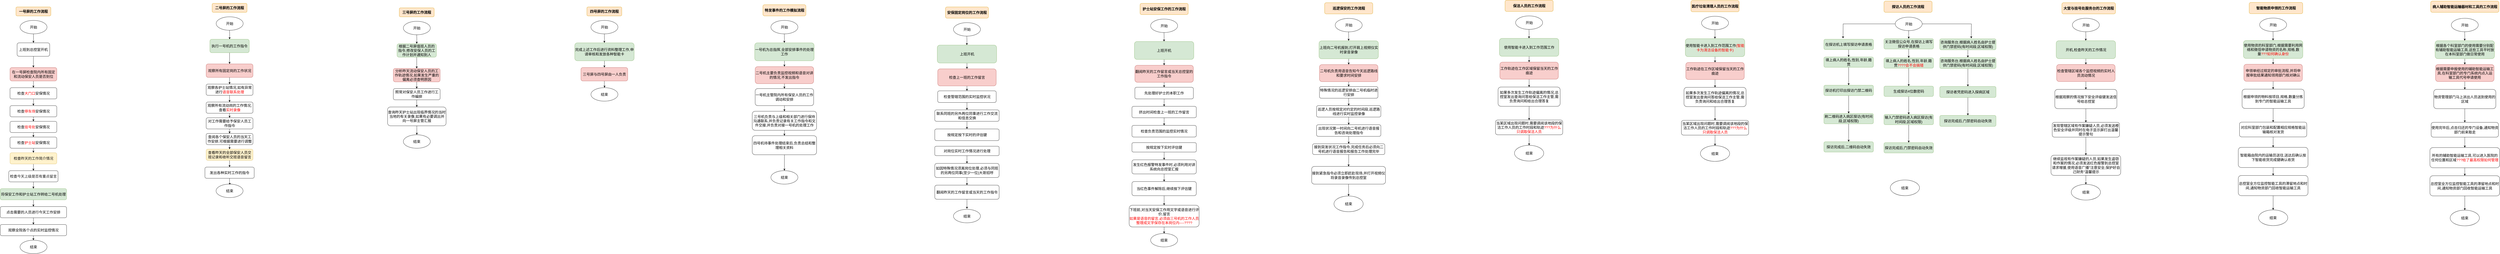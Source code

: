 <mxfile version="11.1.4" type="github"><diagram id="vZl9vQHpEJkYKKSb0tDV" name="Page-1"><mxGraphModel dx="1422" dy="834" grid="1" gridSize="10" guides="1" tooltips="1" connect="1" arrows="1" fold="1" page="1" pageScale="1" pageWidth="827" pageHeight="1169" math="0" shadow="0"><root><mxCell id="0"/><mxCell id="1" parent="0"/><mxCell id="N7003MhWT4NDzciaWvfc-2" value="一号屏的工作流程" style="rounded=1;whiteSpace=wrap;html=1;fontSize=16;fillColor=#ffe6cc;strokeColor=#d79b00;fontStyle=1" vertex="1" parent="1"><mxGeometry x="278" y="60" width="155" height="40" as="geometry"/></mxCell><mxCell id="N7003MhWT4NDzciaWvfc-7" value="" style="edgeStyle=orthogonalEdgeStyle;rounded=0;orthogonalLoop=1;jettySize=auto;html=1;fontSize=16;" edge="1" parent="1"><mxGeometry relative="1" as="geometry"><mxPoint x="355.5" y="180" as="sourcePoint"/><mxPoint x="355.5" y="220" as="targetPoint"/></mxGeometry></mxCell><mxCell id="N7003MhWT4NDzciaWvfc-12" value="" style="edgeStyle=orthogonalEdgeStyle;rounded=0;orthogonalLoop=1;jettySize=auto;html=1;fontSize=16;" edge="1" parent="1" source="N7003MhWT4NDzciaWvfc-10" target="N7003MhWT4NDzciaWvfc-11"><mxGeometry relative="1" as="geometry"/></mxCell><mxCell id="N7003MhWT4NDzciaWvfc-10" value="上班到总控室开机" style="rounded=1;whiteSpace=wrap;html=1;shadow=0;fontSize=16;" vertex="1" parent="1"><mxGeometry x="283" y="220" width="145" height="60" as="geometry"/></mxCell><mxCell id="N7003MhWT4NDzciaWvfc-15" value="" style="edgeStyle=orthogonalEdgeStyle;rounded=0;orthogonalLoop=1;jettySize=auto;html=1;fontSize=16;" edge="1" parent="1" source="N7003MhWT4NDzciaWvfc-11" target="N7003MhWT4NDzciaWvfc-14"><mxGeometry relative="1" as="geometry"/></mxCell><mxCell id="N7003MhWT4NDzciaWvfc-11" value="在一号屏检查院内所有固定和流动保安人员是否到位" style="rounded=1;whiteSpace=wrap;html=1;shadow=0;fontSize=16;fillColor=#f8cecc;strokeColor=#b85450;" vertex="1" parent="1"><mxGeometry x="251.5" y="330" width="208" height="60" as="geometry"/></mxCell><mxCell id="N7003MhWT4NDzciaWvfc-17" value="" style="edgeStyle=orthogonalEdgeStyle;rounded=0;orthogonalLoop=1;jettySize=auto;html=1;fontSize=16;" edge="1" parent="1" source="N7003MhWT4NDzciaWvfc-14" target="N7003MhWT4NDzciaWvfc-16"><mxGeometry relative="1" as="geometry"/></mxCell><mxCell id="N7003MhWT4NDzciaWvfc-14" value="检查&lt;font color=&quot;#ff0000&quot;&gt;大门口&lt;/font&gt;安保情况" style="rounded=1;whiteSpace=wrap;html=1;shadow=0;fontSize=16;" vertex="1" parent="1"><mxGeometry x="251.5" y="420" width="208" height="50" as="geometry"/></mxCell><mxCell id="N7003MhWT4NDzciaWvfc-19" value="" style="edgeStyle=orthogonalEdgeStyle;rounded=0;orthogonalLoop=1;jettySize=auto;html=1;fontSize=16;" edge="1" parent="1" source="N7003MhWT4NDzciaWvfc-16" target="N7003MhWT4NDzciaWvfc-18"><mxGeometry relative="1" as="geometry"/></mxCell><mxCell id="N7003MhWT4NDzciaWvfc-16" value="检查&lt;font color=&quot;#ff0000&quot;&gt;停车场&lt;/font&gt;安保情况" style="rounded=1;whiteSpace=wrap;html=1;shadow=0;fontSize=16;" vertex="1" parent="1"><mxGeometry x="251.5" y="500" width="208" height="50" as="geometry"/></mxCell><mxCell id="N7003MhWT4NDzciaWvfc-21" value="" style="edgeStyle=orthogonalEdgeStyle;rounded=0;orthogonalLoop=1;jettySize=auto;html=1;fontSize=16;" edge="1" parent="1" source="N7003MhWT4NDzciaWvfc-18" target="N7003MhWT4NDzciaWvfc-20"><mxGeometry relative="1" as="geometry"/></mxCell><mxCell id="N7003MhWT4NDzciaWvfc-18" value="检查&lt;font color=&quot;#ff0000&quot;&gt;挂号处&lt;/font&gt;安保情况" style="rounded=1;whiteSpace=wrap;html=1;shadow=0;fontSize=16;" vertex="1" parent="1"><mxGeometry x="251.5" y="570" width="208" height="50" as="geometry"/></mxCell><mxCell id="N7003MhWT4NDzciaWvfc-23" value="" style="edgeStyle=orthogonalEdgeStyle;rounded=0;orthogonalLoop=1;jettySize=auto;html=1;fontSize=16;" edge="1" parent="1" source="N7003MhWT4NDzciaWvfc-20" target="N7003MhWT4NDzciaWvfc-22"><mxGeometry relative="1" as="geometry"/></mxCell><mxCell id="N7003MhWT4NDzciaWvfc-20" value="检查&lt;font color=&quot;#ff0000&quot;&gt;护士站&lt;/font&gt;安保情况" style="rounded=1;whiteSpace=wrap;html=1;shadow=0;fontSize=16;" vertex="1" parent="1"><mxGeometry x="251.5" y="640" width="208" height="50" as="geometry"/></mxCell><mxCell id="N7003MhWT4NDzciaWvfc-25" value="" style="edgeStyle=orthogonalEdgeStyle;rounded=0;orthogonalLoop=1;jettySize=auto;html=1;fontSize=16;" edge="1" parent="1" source="N7003MhWT4NDzciaWvfc-22" target="N7003MhWT4NDzciaWvfc-24"><mxGeometry relative="1" as="geometry"/></mxCell><mxCell id="N7003MhWT4NDzciaWvfc-22" value="检查&lt;font color=&quot;#1a1a1a&quot;&gt;昨天的工作简介情况&lt;/font&gt;" style="rounded=1;whiteSpace=wrap;html=1;shadow=0;fontSize=16;fillColor=#fff2cc;strokeColor=#d6b656;" vertex="1" parent="1"><mxGeometry x="251.5" y="710" width="208" height="50" as="geometry"/></mxCell><mxCell id="N7003MhWT4NDzciaWvfc-27" value="" style="edgeStyle=orthogonalEdgeStyle;rounded=0;orthogonalLoop=1;jettySize=auto;html=1;fontSize=16;" edge="1" parent="1" source="N7003MhWT4NDzciaWvfc-24" target="N7003MhWT4NDzciaWvfc-26"><mxGeometry relative="1" as="geometry"/></mxCell><mxCell id="N7003MhWT4NDzciaWvfc-24" value="检查&lt;font color=&quot;#1a1a1a&quot;&gt;今天上级是否有重点留言&lt;/font&gt;" style="rounded=1;whiteSpace=wrap;html=1;shadow=0;fontSize=16;" vertex="1" parent="1"><mxGeometry x="246" y="790" width="219" height="50" as="geometry"/></mxCell><mxCell id="N7003MhWT4NDzciaWvfc-29" value="" style="edgeStyle=orthogonalEdgeStyle;rounded=0;orthogonalLoop=1;jettySize=auto;html=1;fontSize=16;" edge="1" parent="1" source="N7003MhWT4NDzciaWvfc-26" target="N7003MhWT4NDzciaWvfc-28"><mxGeometry relative="1" as="geometry"/></mxCell><mxCell id="N7003MhWT4NDzciaWvfc-26" value="将保安工作和护士站工作转给二号机处理" style="rounded=1;whiteSpace=wrap;html=1;shadow=0;fontSize=16;fillColor=#d5e8d4;strokeColor=#82b366;" vertex="1" parent="1"><mxGeometry x="208" y="870" width="295" height="50" as="geometry"/></mxCell><mxCell id="N7003MhWT4NDzciaWvfc-31" value="" style="edgeStyle=orthogonalEdgeStyle;rounded=0;orthogonalLoop=1;jettySize=auto;html=1;fontSize=16;" edge="1" parent="1" source="N7003MhWT4NDzciaWvfc-28" target="N7003MhWT4NDzciaWvfc-30"><mxGeometry relative="1" as="geometry"/></mxCell><mxCell id="N7003MhWT4NDzciaWvfc-28" value="点击需要的人员进行今天工作安排" style="rounded=1;whiteSpace=wrap;html=1;shadow=0;fontSize=16;" vertex="1" parent="1"><mxGeometry x="208" y="950" width="295" height="50" as="geometry"/></mxCell><mxCell id="N7003MhWT4NDzciaWvfc-35" value="" style="edgeStyle=orthogonalEdgeStyle;rounded=0;orthogonalLoop=1;jettySize=auto;html=1;fontSize=16;" edge="1" parent="1" source="N7003MhWT4NDzciaWvfc-30" target="N7003MhWT4NDzciaWvfc-34"><mxGeometry relative="1" as="geometry"/></mxCell><mxCell id="N7003MhWT4NDzciaWvfc-30" value="观察全院各个点的实时监控情况" style="rounded=1;whiteSpace=wrap;html=1;shadow=0;fontSize=16;" vertex="1" parent="1"><mxGeometry x="208" y="1030" width="295" height="50" as="geometry"/></mxCell><mxCell id="N7003MhWT4NDzciaWvfc-34" value="结束" style="ellipse;whiteSpace=wrap;html=1;shadow=0;fontSize=16;" vertex="1" parent="1"><mxGeometry x="296" y="1100" width="120" height="60" as="geometry"/></mxCell><mxCell id="N7003MhWT4NDzciaWvfc-36" value="开始" style="ellipse;whiteSpace=wrap;html=1;shadow=0;fontSize=16;" vertex="1" parent="1"><mxGeometry x="296" y="120" width="120" height="60" as="geometry"/></mxCell><mxCell id="N7003MhWT4NDzciaWvfc-37" value="二号屏的工作流程" style="rounded=1;whiteSpace=wrap;html=1;fontSize=16;fillColor=#ffe6cc;strokeColor=#d79b00;fontStyle=1" vertex="1" parent="1"><mxGeometry x="1150" y="44" width="155" height="40" as="geometry"/></mxCell><mxCell id="N7003MhWT4NDzciaWvfc-38" value="" style="edgeStyle=orthogonalEdgeStyle;rounded=0;orthogonalLoop=1;jettySize=auto;html=1;fontSize=16;" edge="1" parent="1"><mxGeometry relative="1" as="geometry"><mxPoint x="1227.5" y="164" as="sourcePoint"/><mxPoint x="1227.5" y="204" as="targetPoint"/></mxGeometry></mxCell><mxCell id="N7003MhWT4NDzciaWvfc-39" value="" style="edgeStyle=orthogonalEdgeStyle;rounded=0;orthogonalLoop=1;jettySize=auto;html=1;fontSize=16;" edge="1" source="N7003MhWT4NDzciaWvfc-40" target="N7003MhWT4NDzciaWvfc-42" parent="1"><mxGeometry relative="1" as="geometry"/></mxCell><mxCell id="N7003MhWT4NDzciaWvfc-40" value="执行一号机的工作指令" style="rounded=1;whiteSpace=wrap;html=1;shadow=0;fontSize=16;fillColor=#d5e8d4;strokeColor=#82b366;" vertex="1" parent="1"><mxGeometry x="1140" y="204" width="175" height="60" as="geometry"/></mxCell><mxCell id="N7003MhWT4NDzciaWvfc-41" value="" style="edgeStyle=orthogonalEdgeStyle;rounded=0;orthogonalLoop=1;jettySize=auto;html=1;fontSize=16;" edge="1" source="N7003MhWT4NDzciaWvfc-42" target="N7003MhWT4NDzciaWvfc-44" parent="1"><mxGeometry relative="1" as="geometry"/></mxCell><mxCell id="N7003MhWT4NDzciaWvfc-42" value="观察所有固定岗的工作状况" style="rounded=1;whiteSpace=wrap;html=1;shadow=0;fontSize=16;fillColor=#f8cecc;strokeColor=#b85450;" vertex="1" parent="1"><mxGeometry x="1123.5" y="314" width="208" height="60" as="geometry"/></mxCell><mxCell id="N7003MhWT4NDzciaWvfc-43" value="" style="edgeStyle=orthogonalEdgeStyle;rounded=0;orthogonalLoop=1;jettySize=auto;html=1;fontSize=16;" edge="1" source="N7003MhWT4NDzciaWvfc-44" target="N7003MhWT4NDzciaWvfc-46" parent="1"><mxGeometry relative="1" as="geometry"/></mxCell><mxCell id="N7003MhWT4NDzciaWvfc-44" value="观察各护士站情况,如有异常进行&lt;font color=&quot;#ff0000&quot;&gt;语音联系处理&lt;/font&gt;" style="rounded=1;whiteSpace=wrap;html=1;shadow=0;fontSize=16;" vertex="1" parent="1"><mxGeometry x="1123.5" y="404" width="208" height="50" as="geometry"/></mxCell><mxCell id="N7003MhWT4NDzciaWvfc-45" value="" style="edgeStyle=orthogonalEdgeStyle;rounded=0;orthogonalLoop=1;jettySize=auto;html=1;fontSize=16;" edge="1" source="N7003MhWT4NDzciaWvfc-46" target="N7003MhWT4NDzciaWvfc-48" parent="1"><mxGeometry relative="1" as="geometry"/></mxCell><mxCell id="N7003MhWT4NDzciaWvfc-46" value="观察所有流动岗的工作情况,查看&lt;font color=&quot;#ff0000&quot;&gt;实时录像&lt;/font&gt;" style="rounded=1;whiteSpace=wrap;html=1;shadow=0;fontSize=16;" vertex="1" parent="1"><mxGeometry x="1123.5" y="484" width="208" height="50" as="geometry"/></mxCell><mxCell id="N7003MhWT4NDzciaWvfc-47" value="" style="edgeStyle=orthogonalEdgeStyle;rounded=0;orthogonalLoop=1;jettySize=auto;html=1;fontSize=16;" edge="1" source="N7003MhWT4NDzciaWvfc-48" target="N7003MhWT4NDzciaWvfc-50" parent="1"><mxGeometry relative="1" as="geometry"/></mxCell><mxCell id="N7003MhWT4NDzciaWvfc-48" value="对工作需要给予保安人员工作指令" style="rounded=1;whiteSpace=wrap;html=1;shadow=0;fontSize=16;" vertex="1" parent="1"><mxGeometry x="1123.5" y="554" width="208" height="50" as="geometry"/></mxCell><mxCell id="N7003MhWT4NDzciaWvfc-49" value="" style="edgeStyle=orthogonalEdgeStyle;rounded=0;orthogonalLoop=1;jettySize=auto;html=1;fontSize=16;" edge="1" source="N7003MhWT4NDzciaWvfc-50" target="N7003MhWT4NDzciaWvfc-52" parent="1"><mxGeometry relative="1" as="geometry"/></mxCell><mxCell id="N7003MhWT4NDzciaWvfc-50" value="查阅各个保安人员的当天工作安排,可根据需要进行调整" style="rounded=1;whiteSpace=wrap;html=1;shadow=0;fontSize=16;" vertex="1" parent="1"><mxGeometry x="1123.5" y="624" width="208" height="50" as="geometry"/></mxCell><mxCell id="N7003MhWT4NDzciaWvfc-51" value="" style="edgeStyle=orthogonalEdgeStyle;rounded=0;orthogonalLoop=1;jettySize=auto;html=1;fontSize=16;" edge="1" source="N7003MhWT4NDzciaWvfc-52" target="N7003MhWT4NDzciaWvfc-54" parent="1"><mxGeometry relative="1" as="geometry"/></mxCell><mxCell id="N7003MhWT4NDzciaWvfc-52" value="查看昨天的全部保安人员交班记录和收听交班语音留言" style="rounded=1;whiteSpace=wrap;html=1;shadow=0;fontSize=16;fillColor=#fff2cc;strokeColor=#d6b656;" vertex="1" parent="1"><mxGeometry x="1123.5" y="694" width="208" height="50" as="geometry"/></mxCell><mxCell id="N7003MhWT4NDzciaWvfc-53" value="" style="edgeStyle=orthogonalEdgeStyle;rounded=0;orthogonalLoop=1;jettySize=auto;html=1;fontSize=16;" edge="1" source="N7003MhWT4NDzciaWvfc-54" parent="1"><mxGeometry relative="1" as="geometry"><mxPoint x="1228" y="854" as="targetPoint"/></mxGeometry></mxCell><mxCell id="N7003MhWT4NDzciaWvfc-54" value="发出各种实时工作的指令" style="rounded=1;whiteSpace=wrap;html=1;shadow=0;fontSize=16;" vertex="1" parent="1"><mxGeometry x="1118" y="774" width="219" height="50" as="geometry"/></mxCell><mxCell id="N7003MhWT4NDzciaWvfc-61" value="结束" style="ellipse;whiteSpace=wrap;html=1;shadow=0;fontSize=16;" vertex="1" parent="1"><mxGeometry x="1167.5" y="850" width="120" height="60" as="geometry"/></mxCell><mxCell id="N7003MhWT4NDzciaWvfc-62" value="开始" style="ellipse;whiteSpace=wrap;html=1;shadow=0;fontSize=16;" vertex="1" parent="1"><mxGeometry x="1168" y="104" width="120" height="60" as="geometry"/></mxCell><mxCell id="N7003MhWT4NDzciaWvfc-63" value="三号屏的工作流程" style="rounded=1;whiteSpace=wrap;html=1;fontSize=16;fillColor=#ffe6cc;strokeColor=#d79b00;fontStyle=1" vertex="1" parent="1"><mxGeometry x="1982" y="64" width="155" height="40" as="geometry"/></mxCell><mxCell id="N7003MhWT4NDzciaWvfc-64" value="" style="edgeStyle=orthogonalEdgeStyle;rounded=0;orthogonalLoop=1;jettySize=auto;html=1;fontSize=16;" edge="1" parent="1"><mxGeometry relative="1" as="geometry"><mxPoint x="2059.5" y="184" as="sourcePoint"/><mxPoint x="2059.5" y="224" as="targetPoint"/></mxGeometry></mxCell><mxCell id="N7003MhWT4NDzciaWvfc-65" value="" style="edgeStyle=orthogonalEdgeStyle;rounded=0;orthogonalLoop=1;jettySize=auto;html=1;fontSize=16;" edge="1" source="N7003MhWT4NDzciaWvfc-66" target="N7003MhWT4NDzciaWvfc-68" parent="1"><mxGeometry relative="1" as="geometry"/></mxCell><mxCell id="N7003MhWT4NDzciaWvfc-66" value="根据二号屏值班人员的指令,修改安保人员的工作计划并通知到人" style="rounded=1;whiteSpace=wrap;html=1;shadow=0;fontSize=16;fillColor=#d5e8d4;strokeColor=#82b366;" vertex="1" parent="1"><mxGeometry x="1972" y="224" width="175" height="60" as="geometry"/></mxCell><mxCell id="N7003MhWT4NDzciaWvfc-67" value="" style="edgeStyle=orthogonalEdgeStyle;rounded=0;orthogonalLoop=1;jettySize=auto;html=1;fontSize=16;" edge="1" source="N7003MhWT4NDzciaWvfc-68" target="N7003MhWT4NDzciaWvfc-70" parent="1"><mxGeometry relative="1" as="geometry"/></mxCell><mxCell id="N7003MhWT4NDzciaWvfc-68" value="分析昨天流动保安人员的工作轨迹情况,如果发生严重的偏离必须查明原因" style="rounded=1;whiteSpace=wrap;html=1;shadow=0;fontSize=16;fillColor=#f8cecc;strokeColor=#b85450;" vertex="1" parent="1"><mxGeometry x="1955.5" y="334" width="208" height="60" as="geometry"/></mxCell><mxCell id="N7003MhWT4NDzciaWvfc-69" value="" style="edgeStyle=orthogonalEdgeStyle;rounded=0;orthogonalLoop=1;jettySize=auto;html=1;fontSize=16;" edge="1" source="N7003MhWT4NDzciaWvfc-70" target="N7003MhWT4NDzciaWvfc-72" parent="1"><mxGeometry relative="1" as="geometry"/></mxCell><mxCell id="N7003MhWT4NDzciaWvfc-70" value="照常对保安人员工作进行工作编排" style="rounded=1;whiteSpace=wrap;html=1;shadow=0;fontSize=16;" vertex="1" parent="1"><mxGeometry x="1955.5" y="424" width="208" height="50" as="geometry"/></mxCell><mxCell id="N7003MhWT4NDzciaWvfc-85" value="" style="edgeStyle=orthogonalEdgeStyle;rounded=0;orthogonalLoop=1;jettySize=auto;html=1;fontSize=16;" edge="1" parent="1" source="N7003MhWT4NDzciaWvfc-72" target="N7003MhWT4NDzciaWvfc-81"><mxGeometry relative="1" as="geometry"/></mxCell><mxCell id="N7003MhWT4NDzciaWvfc-72" value="查询昨天护士站出现临界情况的当时当地的有关录像,如果有必要调出并向一号屏主管汇报" style="rounded=1;whiteSpace=wrap;html=1;shadow=0;fontSize=16;" vertex="1" parent="1"><mxGeometry x="1930" y="506" width="260" height="84" as="geometry"/></mxCell><mxCell id="N7003MhWT4NDzciaWvfc-81" value="结束" style="ellipse;whiteSpace=wrap;html=1;shadow=0;fontSize=16;" vertex="1" parent="1"><mxGeometry x="2000" y="630" width="120" height="60" as="geometry"/></mxCell><mxCell id="N7003MhWT4NDzciaWvfc-82" value="开始" style="ellipse;whiteSpace=wrap;html=1;shadow=0;fontSize=16;" vertex="1" parent="1"><mxGeometry x="2000" y="124" width="120" height="60" as="geometry"/></mxCell><mxCell id="N7003MhWT4NDzciaWvfc-86" value="四号屏的工作流程" style="rounded=1;whiteSpace=wrap;html=1;fontSize=16;fillColor=#ffe6cc;strokeColor=#d79b00;fontStyle=1" vertex="1" parent="1"><mxGeometry x="2816" y="60" width="155" height="40" as="geometry"/></mxCell><mxCell id="N7003MhWT4NDzciaWvfc-87" value="" style="edgeStyle=orthogonalEdgeStyle;rounded=0;orthogonalLoop=1;jettySize=auto;html=1;fontSize=16;" edge="1" parent="1"><mxGeometry relative="1" as="geometry"><mxPoint x="2893.5" y="180" as="sourcePoint"/><mxPoint x="2893.5" y="220" as="targetPoint"/></mxGeometry></mxCell><mxCell id="N7003MhWT4NDzciaWvfc-88" value="" style="edgeStyle=orthogonalEdgeStyle;rounded=0;orthogonalLoop=1;jettySize=auto;html=1;fontSize=16;" edge="1" source="N7003MhWT4NDzciaWvfc-89" target="N7003MhWT4NDzciaWvfc-91" parent="1"><mxGeometry relative="1" as="geometry"/></mxCell><mxCell id="N7003MhWT4NDzciaWvfc-89" value="完成上述工作后进行资料整理工作,申请审核和发放各种智能卡" style="rounded=1;whiteSpace=wrap;html=1;shadow=0;fontSize=16;fillColor=#d5e8d4;strokeColor=#82b366;" vertex="1" parent="1"><mxGeometry x="2762" y="220" width="264" height="80" as="geometry"/></mxCell><mxCell id="N7003MhWT4NDzciaWvfc-90" value="" style="edgeStyle=orthogonalEdgeStyle;rounded=0;orthogonalLoop=1;jettySize=auto;html=1;fontSize=16;" edge="1" source="N7003MhWT4NDzciaWvfc-91" parent="1"><mxGeometry relative="1" as="geometry"><mxPoint x="2894" y="420" as="targetPoint"/></mxGeometry></mxCell><mxCell id="N7003MhWT4NDzciaWvfc-91" value="三号屏与四号屏由一人负责" style="rounded=1;whiteSpace=wrap;html=1;shadow=0;fontSize=16;fillColor=#f8cecc;strokeColor=#b85450;" vertex="1" parent="1"><mxGeometry x="2789.5" y="330" width="208" height="60" as="geometry"/></mxCell><mxCell id="N7003MhWT4NDzciaWvfc-96" value="结束" style="ellipse;whiteSpace=wrap;html=1;shadow=0;fontSize=16;" vertex="1" parent="1"><mxGeometry x="2834" y="420" width="120" height="60" as="geometry"/></mxCell><mxCell id="N7003MhWT4NDzciaWvfc-97" value="开始" style="ellipse;whiteSpace=wrap;html=1;shadow=0;fontSize=16;" vertex="1" parent="1"><mxGeometry x="2834" y="120" width="120" height="60" as="geometry"/></mxCell><mxCell id="N7003MhWT4NDzciaWvfc-99" value="特发事件的工作模拟流程" style="rounded=1;whiteSpace=wrap;html=1;fontSize=16;fillColor=#ffe6cc;strokeColor=#d79b00;fontStyle=1" vertex="1" parent="1"><mxGeometry x="3598.5" y="50" width="191" height="50" as="geometry"/></mxCell><mxCell id="N7003MhWT4NDzciaWvfc-100" value="" style="edgeStyle=orthogonalEdgeStyle;rounded=0;orthogonalLoop=1;jettySize=auto;html=1;fontSize=16;" edge="1" parent="1"><mxGeometry relative="1" as="geometry"><mxPoint x="3693.5" y="180" as="sourcePoint"/><mxPoint x="3693.5" y="220" as="targetPoint"/></mxGeometry></mxCell><mxCell id="N7003MhWT4NDzciaWvfc-101" value="" style="edgeStyle=orthogonalEdgeStyle;rounded=0;orthogonalLoop=1;jettySize=auto;html=1;fontSize=16;" edge="1" source="N7003MhWT4NDzciaWvfc-102" target="N7003MhWT4NDzciaWvfc-104" parent="1"><mxGeometry relative="1" as="geometry"/></mxCell><mxCell id="N7003MhWT4NDzciaWvfc-102" value="一号机为总指挥,全部安排事件的处理工作" style="rounded=1;whiteSpace=wrap;html=1;shadow=0;fontSize=16;fillColor=#d5e8d4;strokeColor=#82b366;" vertex="1" parent="1"><mxGeometry x="3562" y="220" width="264" height="80" as="geometry"/></mxCell><mxCell id="N7003MhWT4NDzciaWvfc-108" value="" style="edgeStyle=orthogonalEdgeStyle;rounded=0;orthogonalLoop=1;jettySize=auto;html=1;fontSize=16;" edge="1" parent="1" source="N7003MhWT4NDzciaWvfc-104" target="N7003MhWT4NDzciaWvfc-107"><mxGeometry relative="1" as="geometry"/></mxCell><mxCell id="N7003MhWT4NDzciaWvfc-104" value="二号机主要负责监控视频和语音对讲的情况,不发出指令" style="rounded=1;whiteSpace=wrap;html=1;shadow=0;fontSize=16;fillColor=#f8cecc;strokeColor=#b85450;" vertex="1" parent="1"><mxGeometry x="3564" y="326" width="260" height="76" as="geometry"/></mxCell><mxCell id="N7003MhWT4NDzciaWvfc-110" value="" style="edgeStyle=orthogonalEdgeStyle;rounded=0;orthogonalLoop=1;jettySize=auto;html=1;fontSize=16;" edge="1" parent="1" source="N7003MhWT4NDzciaWvfc-107" target="N7003MhWT4NDzciaWvfc-109"><mxGeometry relative="1" as="geometry"/></mxCell><mxCell id="N7003MhWT4NDzciaWvfc-107" value="一号机主管院内所有保安人员的工作调动和安排" style="rounded=1;whiteSpace=wrap;html=1;shadow=0;fontSize=16;" vertex="1" parent="1"><mxGeometry x="3564" y="424" width="260" height="76" as="geometry"/></mxCell><mxCell id="N7003MhWT4NDzciaWvfc-112" value="" style="edgeStyle=orthogonalEdgeStyle;rounded=0;orthogonalLoop=1;jettySize=auto;html=1;fontSize=16;" edge="1" parent="1" source="N7003MhWT4NDzciaWvfc-109" target="N7003MhWT4NDzciaWvfc-111"><mxGeometry relative="1" as="geometry"/></mxCell><mxCell id="N7003MhWT4NDzciaWvfc-109" value="三号机负责与上级和相关部门进行保持沟通联系,并负责记录有关工作指令和文件交接,并负责对接一号机的处理工作" style="rounded=1;whiteSpace=wrap;html=1;shadow=0;fontSize=16;" vertex="1" parent="1"><mxGeometry x="3551" y="525" width="286" height="85" as="geometry"/></mxCell><mxCell id="N7003MhWT4NDzciaWvfc-113" value="" style="edgeStyle=orthogonalEdgeStyle;rounded=0;orthogonalLoop=1;jettySize=auto;html=1;fontSize=16;" edge="1" parent="1" source="N7003MhWT4NDzciaWvfc-111" target="N7003MhWT4NDzciaWvfc-105"><mxGeometry relative="1" as="geometry"/></mxCell><mxCell id="N7003MhWT4NDzciaWvfc-111" value="四号机待事件处理结束后,负责总结和整理相关资料" style="rounded=1;whiteSpace=wrap;html=1;shadow=0;fontSize=16;" vertex="1" parent="1"><mxGeometry x="3551" y="634" width="286" height="85" as="geometry"/></mxCell><mxCell id="N7003MhWT4NDzciaWvfc-105" value="结束" style="ellipse;whiteSpace=wrap;html=1;shadow=0;fontSize=16;" vertex="1" parent="1"><mxGeometry x="3634" y="790" width="120" height="60" as="geometry"/></mxCell><mxCell id="N7003MhWT4NDzciaWvfc-106" value="开始" style="ellipse;whiteSpace=wrap;html=1;shadow=0;fontSize=16;" vertex="1" parent="1"><mxGeometry x="3634" y="120" width="120" height="60" as="geometry"/></mxCell><mxCell id="N7003MhWT4NDzciaWvfc-114" value="护士站安保工作的工作流程" style="rounded=1;whiteSpace=wrap;html=1;fontSize=16;fillColor=#ffe6cc;strokeColor=#d79b00;fontStyle=1" vertex="1" parent="1"><mxGeometry x="5275" y="44" width="214" height="50" as="geometry"/></mxCell><mxCell id="N7003MhWT4NDzciaWvfc-115" value="" style="edgeStyle=orthogonalEdgeStyle;rounded=0;orthogonalLoop=1;jettySize=auto;html=1;fontSize=16;" edge="1" parent="1"><mxGeometry relative="1" as="geometry"><mxPoint x="5381.5" y="174" as="sourcePoint"/><mxPoint x="5381.5" y="214" as="targetPoint"/></mxGeometry></mxCell><mxCell id="N7003MhWT4NDzciaWvfc-116" value="" style="edgeStyle=orthogonalEdgeStyle;rounded=0;orthogonalLoop=1;jettySize=auto;html=1;fontSize=16;" edge="1" source="N7003MhWT4NDzciaWvfc-117" target="N7003MhWT4NDzciaWvfc-119" parent="1"><mxGeometry relative="1" as="geometry"/></mxCell><mxCell id="N7003MhWT4NDzciaWvfc-117" value="上班开机" style="rounded=1;whiteSpace=wrap;html=1;shadow=0;fontSize=16;fillColor=#d5e8d4;strokeColor=#82b366;" vertex="1" parent="1"><mxGeometry x="5250" y="214" width="264" height="80" as="geometry"/></mxCell><mxCell id="N7003MhWT4NDzciaWvfc-118" value="" style="edgeStyle=orthogonalEdgeStyle;rounded=0;orthogonalLoop=1;jettySize=auto;html=1;fontSize=16;" edge="1" source="N7003MhWT4NDzciaWvfc-119" target="N7003MhWT4NDzciaWvfc-121" parent="1"><mxGeometry relative="1" as="geometry"/></mxCell><mxCell id="N7003MhWT4NDzciaWvfc-119" value="翻阅昨天的工作留言或当天总控室的工作指令" style="rounded=1;whiteSpace=wrap;html=1;shadow=0;fontSize=16;fillColor=#f8cecc;strokeColor=#b85450;" vertex="1" parent="1"><mxGeometry x="5252" y="320" width="260" height="76" as="geometry"/></mxCell><mxCell id="N7003MhWT4NDzciaWvfc-137" value="" style="edgeStyle=orthogonalEdgeStyle;rounded=0;orthogonalLoop=1;jettySize=auto;html=1;fontSize=16;" edge="1" parent="1" source="N7003MhWT4NDzciaWvfc-121" target="N7003MhWT4NDzciaWvfc-123"><mxGeometry relative="1" as="geometry"/></mxCell><mxCell id="N7003MhWT4NDzciaWvfc-121" value="先处理好护士的本职工作&lt;br&gt;" style="rounded=1;whiteSpace=wrap;html=1;shadow=0;fontSize=16;" vertex="1" parent="1"><mxGeometry x="5252" y="418" width="260" height="52" as="geometry"/></mxCell><mxCell id="N7003MhWT4NDzciaWvfc-138" value="" style="edgeStyle=orthogonalEdgeStyle;rounded=0;orthogonalLoop=1;jettySize=auto;html=1;fontSize=16;" edge="1" parent="1" source="N7003MhWT4NDzciaWvfc-123" target="N7003MhWT4NDzciaWvfc-125"><mxGeometry relative="1" as="geometry"/></mxCell><mxCell id="N7003MhWT4NDzciaWvfc-123" value="挤出时间检查上一班的工作留言" style="rounded=1;whiteSpace=wrap;html=1;shadow=0;fontSize=16;" vertex="1" parent="1"><mxGeometry x="5239" y="503" width="286" height="51" as="geometry"/></mxCell><mxCell id="N7003MhWT4NDzciaWvfc-125" value="检查负责范围的监控实时情况" style="rounded=1;whiteSpace=wrap;html=1;shadow=0;fontSize=16;" vertex="1" parent="1"><mxGeometry x="5239" y="588" width="286" height="52" as="geometry"/></mxCell><mxCell id="N7003MhWT4NDzciaWvfc-147" value="" style="edgeStyle=orthogonalEdgeStyle;rounded=0;orthogonalLoop=1;jettySize=auto;html=1;fontSize=16;" edge="1" parent="1" source="N7003MhWT4NDzciaWvfc-128" target="N7003MhWT4NDzciaWvfc-130"><mxGeometry relative="1" as="geometry"/></mxCell><mxCell id="N7003MhWT4NDzciaWvfc-128" value="按规定按下实时评估键" style="rounded=1;whiteSpace=wrap;html=1;shadow=0;fontSize=16;" vertex="1" parent="1"><mxGeometry x="5239" y="665" width="286" height="42" as="geometry"/></mxCell><mxCell id="N7003MhWT4NDzciaWvfc-148" value="" style="edgeStyle=orthogonalEdgeStyle;rounded=0;orthogonalLoop=1;jettySize=auto;html=1;fontSize=16;" edge="1" parent="1" source="N7003MhWT4NDzciaWvfc-130" target="N7003MhWT4NDzciaWvfc-135"><mxGeometry relative="1" as="geometry"/></mxCell><mxCell id="N7003MhWT4NDzciaWvfc-130" value="发生红色报警特发事件时,必须利用对讲系统向总控室汇报" style="rounded=1;whiteSpace=wrap;html=1;shadow=0;fontSize=16;" vertex="1" parent="1"><mxGeometry x="5239" y="741.5" width="286" height="63" as="geometry"/></mxCell><mxCell id="N7003MhWT4NDzciaWvfc-134" value="" style="edgeStyle=orthogonalEdgeStyle;rounded=0;orthogonalLoop=1;jettySize=auto;html=1;fontSize=16;" edge="1" parent="1" source="N7003MhWT4NDzciaWvfc-132" target="N7003MhWT4NDzciaWvfc-126"><mxGeometry relative="1" as="geometry"/></mxCell><mxCell id="N7003MhWT4NDzciaWvfc-132" value="下班前,对当天安保工作用文字或语音进行评价,留言&lt;br&gt;&lt;font color=&quot;#ff0000&quot;&gt;如果是语音的留言,必须由三号机的工作人员整理成文字保存在本岗位内----????&lt;/font&gt;" style="rounded=1;whiteSpace=wrap;html=1;shadow=0;fontSize=16;" vertex="1" parent="1"><mxGeometry x="5226.5" y="944" width="311" height="97" as="geometry"/></mxCell><mxCell id="N7003MhWT4NDzciaWvfc-149" value="" style="edgeStyle=orthogonalEdgeStyle;rounded=0;orthogonalLoop=1;jettySize=auto;html=1;fontSize=16;" edge="1" parent="1" source="N7003MhWT4NDzciaWvfc-135" target="N7003MhWT4NDzciaWvfc-132"><mxGeometry relative="1" as="geometry"/></mxCell><mxCell id="N7003MhWT4NDzciaWvfc-135" value="当红色事件解除后,继续按下评估键" style="rounded=1;whiteSpace=wrap;html=1;shadow=0;fontSize=16;" vertex="1" parent="1"><mxGeometry x="5239" y="838.5" width="286" height="63" as="geometry"/></mxCell><mxCell id="N7003MhWT4NDzciaWvfc-126" value="结束" style="ellipse;whiteSpace=wrap;html=1;shadow=0;fontSize=16;" vertex="1" parent="1"><mxGeometry x="5322" y="1070" width="120" height="60" as="geometry"/></mxCell><mxCell id="N7003MhWT4NDzciaWvfc-127" value="开始" style="ellipse;whiteSpace=wrap;html=1;shadow=0;fontSize=16;" vertex="1" parent="1"><mxGeometry x="5322" y="114" width="120" height="60" as="geometry"/></mxCell><mxCell id="N7003MhWT4NDzciaWvfc-171" value="安保固定岗位的工作流程" style="rounded=1;whiteSpace=wrap;html=1;fontSize=16;fillColor=#ffe6cc;strokeColor=#d79b00;fontStyle=1" vertex="1" parent="1"><mxGeometry x="4410" y="60" width="191" height="50" as="geometry"/></mxCell><mxCell id="N7003MhWT4NDzciaWvfc-172" value="" style="edgeStyle=orthogonalEdgeStyle;rounded=0;orthogonalLoop=1;jettySize=auto;html=1;fontSize=16;" edge="1" parent="1"><mxGeometry relative="1" as="geometry"><mxPoint x="4505" y="190" as="sourcePoint"/><mxPoint x="4505" y="230" as="targetPoint"/></mxGeometry></mxCell><mxCell id="N7003MhWT4NDzciaWvfc-173" value="" style="edgeStyle=orthogonalEdgeStyle;rounded=0;orthogonalLoop=1;jettySize=auto;html=1;fontSize=16;" edge="1" source="N7003MhWT4NDzciaWvfc-174" target="N7003MhWT4NDzciaWvfc-176" parent="1"><mxGeometry relative="1" as="geometry"/></mxCell><mxCell id="N7003MhWT4NDzciaWvfc-174" value="上班开机" style="rounded=1;whiteSpace=wrap;html=1;shadow=0;fontSize=16;fillColor=#d5e8d4;strokeColor=#82b366;" vertex="1" parent="1"><mxGeometry x="4373.5" y="230" width="264" height="80" as="geometry"/></mxCell><mxCell id="N7003MhWT4NDzciaWvfc-175" value="" style="edgeStyle=orthogonalEdgeStyle;rounded=0;orthogonalLoop=1;jettySize=auto;html=1;fontSize=16;" edge="1" source="N7003MhWT4NDzciaWvfc-176" target="N7003MhWT4NDzciaWvfc-178" parent="1"><mxGeometry relative="1" as="geometry"/></mxCell><mxCell id="N7003MhWT4NDzciaWvfc-176" value="检查上一班的工作留言" style="rounded=1;whiteSpace=wrap;html=1;shadow=0;fontSize=16;fillColor=#f8cecc;strokeColor=#b85450;" vertex="1" parent="1"><mxGeometry x="4375.5" y="336" width="260" height="76" as="geometry"/></mxCell><mxCell id="N7003MhWT4NDzciaWvfc-177" value="" style="edgeStyle=orthogonalEdgeStyle;rounded=0;orthogonalLoop=1;jettySize=auto;html=1;fontSize=16;" edge="1" source="N7003MhWT4NDzciaWvfc-178" target="N7003MhWT4NDzciaWvfc-180" parent="1"><mxGeometry relative="1" as="geometry"/></mxCell><mxCell id="N7003MhWT4NDzciaWvfc-178" value="检查管辖范围的实时监控状况" style="rounded=1;whiteSpace=wrap;html=1;shadow=0;fontSize=16;" vertex="1" parent="1"><mxGeometry x="4375.5" y="434" width="260" height="52" as="geometry"/></mxCell><mxCell id="N7003MhWT4NDzciaWvfc-179" value="" style="edgeStyle=orthogonalEdgeStyle;rounded=0;orthogonalLoop=1;jettySize=auto;html=1;fontSize=16;" edge="1" source="N7003MhWT4NDzciaWvfc-180" target="N7003MhWT4NDzciaWvfc-181" parent="1"><mxGeometry relative="1" as="geometry"/></mxCell><mxCell id="N7003MhWT4NDzciaWvfc-180" value="联系同班的另外两位同事进行工作交流和信息交换" style="rounded=1;whiteSpace=wrap;html=1;shadow=0;fontSize=16;" vertex="1" parent="1"><mxGeometry x="4362.5" y="519" width="286" height="51" as="geometry"/></mxCell><mxCell id="N7003MhWT4NDzciaWvfc-181" value="按规定按下实时的评估键" style="rounded=1;whiteSpace=wrap;html=1;shadow=0;fontSize=16;" vertex="1" parent="1"><mxGeometry x="4362.5" y="604" width="286" height="52" as="geometry"/></mxCell><mxCell id="N7003MhWT4NDzciaWvfc-182" value="" style="edgeStyle=orthogonalEdgeStyle;rounded=0;orthogonalLoop=1;jettySize=auto;html=1;fontSize=16;" edge="1" source="N7003MhWT4NDzciaWvfc-183" target="N7003MhWT4NDzciaWvfc-185" parent="1"><mxGeometry relative="1" as="geometry"/></mxCell><mxCell id="N7003MhWT4NDzciaWvfc-183" value="对岗位实时工作情况进行处理" style="rounded=1;whiteSpace=wrap;html=1;shadow=0;fontSize=16;" vertex="1" parent="1"><mxGeometry x="4362.5" y="681" width="286" height="42" as="geometry"/></mxCell><mxCell id="N7003MhWT4NDzciaWvfc-184" value="" style="edgeStyle=orthogonalEdgeStyle;rounded=0;orthogonalLoop=1;jettySize=auto;html=1;fontSize=16;" edge="1" source="N7003MhWT4NDzciaWvfc-185" target="N7003MhWT4NDzciaWvfc-189" parent="1"><mxGeometry relative="1" as="geometry"/></mxCell><mxCell id="N7003MhWT4NDzciaWvfc-185" value="如因特殊情况须离岗位处理,必须与同班的另两位同事(至少一位)大哥招呼" style="rounded=1;whiteSpace=wrap;html=1;shadow=0;fontSize=16;" vertex="1" parent="1"><mxGeometry x="4362.5" y="757.5" width="286" height="63" as="geometry"/></mxCell><mxCell id="N7003MhWT4NDzciaWvfc-188" value="" style="edgeStyle=orthogonalEdgeStyle;rounded=0;orthogonalLoop=1;jettySize=auto;html=1;fontSize=16;" edge="1" source="N7003MhWT4NDzciaWvfc-189" parent="1"><mxGeometry relative="1" as="geometry"><mxPoint x="4505.5" y="960" as="targetPoint"/></mxGeometry></mxCell><mxCell id="N7003MhWT4NDzciaWvfc-189" value="翻阅昨天的工作留言或当天的工作指令" style="rounded=1;whiteSpace=wrap;html=1;shadow=0;fontSize=16;" vertex="1" parent="1"><mxGeometry x="4362.5" y="854.5" width="286" height="63" as="geometry"/></mxCell><mxCell id="N7003MhWT4NDzciaWvfc-190" value="结束" style="ellipse;whiteSpace=wrap;html=1;shadow=0;fontSize=16;" vertex="1" parent="1"><mxGeometry x="4445.5" y="962.5" width="120" height="60" as="geometry"/></mxCell><mxCell id="N7003MhWT4NDzciaWvfc-191" value="开始" style="ellipse;whiteSpace=wrap;html=1;shadow=0;fontSize=16;" vertex="1" parent="1"><mxGeometry x="4445.5" y="130" width="120" height="60" as="geometry"/></mxCell><mxCell id="N7003MhWT4NDzciaWvfc-192" value="巡逻保安的工作流程" style="rounded=1;whiteSpace=wrap;html=1;fontSize=16;fillColor=#ffe6cc;strokeColor=#d79b00;fontStyle=1" vertex="1" parent="1"><mxGeometry x="6095.5" y="41" width="214" height="50" as="geometry"/></mxCell><mxCell id="N7003MhWT4NDzciaWvfc-193" value="" style="edgeStyle=orthogonalEdgeStyle;rounded=0;orthogonalLoop=1;jettySize=auto;html=1;fontSize=16;" edge="1" parent="1"><mxGeometry relative="1" as="geometry"><mxPoint x="6202" y="171" as="sourcePoint"/><mxPoint x="6202" y="211" as="targetPoint"/></mxGeometry></mxCell><mxCell id="N7003MhWT4NDzciaWvfc-194" value="" style="edgeStyle=orthogonalEdgeStyle;rounded=0;orthogonalLoop=1;jettySize=auto;html=1;fontSize=16;" edge="1" source="N7003MhWT4NDzciaWvfc-195" target="N7003MhWT4NDzciaWvfc-197" parent="1"><mxGeometry relative="1" as="geometry"/></mxCell><mxCell id="N7003MhWT4NDzciaWvfc-195" value="上班向二号机报到,打开肩上视频仪实时录音录像" style="rounded=1;whiteSpace=wrap;html=1;shadow=0;fontSize=16;fillColor=#d5e8d4;strokeColor=#82b366;" vertex="1" parent="1"><mxGeometry x="6070.5" y="211" width="264" height="80" as="geometry"/></mxCell><mxCell id="N7003MhWT4NDzciaWvfc-196" value="" style="edgeStyle=orthogonalEdgeStyle;rounded=0;orthogonalLoop=1;jettySize=auto;html=1;fontSize=16;" edge="1" source="N7003MhWT4NDzciaWvfc-197" target="N7003MhWT4NDzciaWvfc-199" parent="1"><mxGeometry relative="1" as="geometry"/></mxCell><mxCell id="N7003MhWT4NDzciaWvfc-197" value="二号机负责用语音告知今天巡逻路线和要求时间安排" style="rounded=1;whiteSpace=wrap;html=1;shadow=0;fontSize=16;fillColor=#f8cecc;strokeColor=#b85450;" vertex="1" parent="1"><mxGeometry x="6072.5" y="317" width="260" height="76" as="geometry"/></mxCell><mxCell id="N7003MhWT4NDzciaWvfc-198" value="" style="edgeStyle=orthogonalEdgeStyle;rounded=0;orthogonalLoop=1;jettySize=auto;html=1;fontSize=16;" edge="1" source="N7003MhWT4NDzciaWvfc-199" target="N7003MhWT4NDzciaWvfc-201" parent="1"><mxGeometry relative="1" as="geometry"/></mxCell><mxCell id="N7003MhWT4NDzciaWvfc-199" value="特殊情况的巡逻安排由二号机临时进行安排" style="rounded=1;whiteSpace=wrap;html=1;shadow=0;fontSize=16;" vertex="1" parent="1"><mxGeometry x="6072.5" y="415" width="260" height="52" as="geometry"/></mxCell><mxCell id="N7003MhWT4NDzciaWvfc-200" value="" style="edgeStyle=orthogonalEdgeStyle;rounded=0;orthogonalLoop=1;jettySize=auto;html=1;fontSize=16;" edge="1" source="N7003MhWT4NDzciaWvfc-201" target="N7003MhWT4NDzciaWvfc-202" parent="1"><mxGeometry relative="1" as="geometry"/></mxCell><mxCell id="N7003MhWT4NDzciaWvfc-201" value="巡逻人员按规定对约定的时间段,巡逻路线进行实时监控录像" style="rounded=1;whiteSpace=wrap;html=1;shadow=0;fontSize=16;" vertex="1" parent="1"><mxGeometry x="6059.5" y="500" width="286" height="51" as="geometry"/></mxCell><mxCell id="N7003MhWT4NDzciaWvfc-215" value="" style="edgeStyle=orthogonalEdgeStyle;rounded=0;orthogonalLoop=1;jettySize=auto;html=1;fontSize=16;" edge="1" parent="1" source="N7003MhWT4NDzciaWvfc-202" target="N7003MhWT4NDzciaWvfc-204"><mxGeometry relative="1" as="geometry"/></mxCell><mxCell id="N7003MhWT4NDzciaWvfc-202" value="出现状况第一时间向二号机进行语音报告和咨询处理指令" style="rounded=1;whiteSpace=wrap;html=1;shadow=0;fontSize=16;" vertex="1" parent="1"><mxGeometry x="6059.5" y="585" width="286" height="52" as="geometry"/></mxCell><mxCell id="N7003MhWT4NDzciaWvfc-216" value="" style="edgeStyle=orthogonalEdgeStyle;rounded=0;orthogonalLoop=1;jettySize=auto;html=1;fontSize=16;" edge="1" parent="1" source="N7003MhWT4NDzciaWvfc-204" target="N7003MhWT4NDzciaWvfc-206"><mxGeometry relative="1" as="geometry"/></mxCell><mxCell id="N7003MhWT4NDzciaWvfc-204" value="接到突发状况工作指令,完成任务后必须向二号机进行语音报告和报告工作处理完毕" style="rounded=1;whiteSpace=wrap;html=1;shadow=0;fontSize=16;" vertex="1" parent="1"><mxGeometry x="6042" y="670" width="321" height="48" as="geometry"/></mxCell><mxCell id="N7003MhWT4NDzciaWvfc-218" value="" style="edgeStyle=orthogonalEdgeStyle;rounded=0;orthogonalLoop=1;jettySize=auto;html=1;fontSize=16;" edge="1" parent="1" source="N7003MhWT4NDzciaWvfc-206" target="N7003MhWT4NDzciaWvfc-211"><mxGeometry relative="1" as="geometry"/></mxCell><mxCell id="N7003MhWT4NDzciaWvfc-206" value="接到紧急指令必须立即赶赴现场,并打开视频仪将录音录像传到总控室" style="rounded=1;whiteSpace=wrap;html=1;shadow=0;fontSize=16;" vertex="1" parent="1"><mxGeometry x="6038" y="771" width="328" height="79" as="geometry"/></mxCell><mxCell id="N7003MhWT4NDzciaWvfc-211" value="结束" style="ellipse;whiteSpace=wrap;html=1;shadow=0;fontSize=16;" vertex="1" parent="1"><mxGeometry x="6137" y="903" width="130" height="70" as="geometry"/></mxCell><mxCell id="N7003MhWT4NDzciaWvfc-212" value="开始" style="ellipse;whiteSpace=wrap;html=1;shadow=0;fontSize=16;" vertex="1" parent="1"><mxGeometry x="6142.5" y="111" width="120" height="60" as="geometry"/></mxCell><mxCell id="N7003MhWT4NDzciaWvfc-219" value="保洁人员的工作流程" style="rounded=1;whiteSpace=wrap;html=1;fontSize=16;fillColor=#ffe6cc;strokeColor=#d79b00;fontStyle=1" vertex="1" parent="1"><mxGeometry x="6897.5" y="30" width="214" height="50" as="geometry"/></mxCell><mxCell id="N7003MhWT4NDzciaWvfc-220" value="" style="edgeStyle=orthogonalEdgeStyle;rounded=0;orthogonalLoop=1;jettySize=auto;html=1;fontSize=16;" edge="1" parent="1"><mxGeometry relative="1" as="geometry"><mxPoint x="7004" y="160" as="sourcePoint"/><mxPoint x="7004" y="200" as="targetPoint"/></mxGeometry></mxCell><mxCell id="N7003MhWT4NDzciaWvfc-221" value="" style="edgeStyle=orthogonalEdgeStyle;rounded=0;orthogonalLoop=1;jettySize=auto;html=1;fontSize=16;" edge="1" source="N7003MhWT4NDzciaWvfc-222" target="N7003MhWT4NDzciaWvfc-224" parent="1"><mxGeometry relative="1" as="geometry"/></mxCell><mxCell id="N7003MhWT4NDzciaWvfc-222" value="使用智能卡进入到工作范围工作" style="rounded=1;whiteSpace=wrap;html=1;shadow=0;fontSize=16;fillColor=#d5e8d4;strokeColor=#82b366;" vertex="1" parent="1"><mxGeometry x="6872.5" y="200" width="264" height="80" as="geometry"/></mxCell><mxCell id="N7003MhWT4NDzciaWvfc-223" value="" style="edgeStyle=orthogonalEdgeStyle;rounded=0;orthogonalLoop=1;jettySize=auto;html=1;fontSize=16;" edge="1" source="N7003MhWT4NDzciaWvfc-224" target="N7003MhWT4NDzciaWvfc-226" parent="1"><mxGeometry relative="1" as="geometry"/></mxCell><mxCell id="N7003MhWT4NDzciaWvfc-224" value="工作轨迹在工作区域保留当天的工作痕迹" style="rounded=1;whiteSpace=wrap;html=1;shadow=0;fontSize=16;fillColor=#f8cecc;strokeColor=#b85450;" vertex="1" parent="1"><mxGeometry x="6874.5" y="306" width="260" height="76" as="geometry"/></mxCell><mxCell id="N7003MhWT4NDzciaWvfc-237" value="" style="edgeStyle=orthogonalEdgeStyle;rounded=0;orthogonalLoop=1;jettySize=auto;html=1;fontSize=16;" edge="1" parent="1" source="N7003MhWT4NDzciaWvfc-226" target="N7003MhWT4NDzciaWvfc-230"><mxGeometry relative="1" as="geometry"/></mxCell><mxCell id="N7003MhWT4NDzciaWvfc-226" value="如果多次发生工作轨迹偏离的情况,总控室发出查询问答给保洁工作主管,需负责询问和给出合理答复" style="rounded=1;whiteSpace=wrap;html=1;shadow=0;fontSize=16;" vertex="1" parent="1"><mxGeometry x="6866.5" y="417" width="276" height="86" as="geometry"/></mxCell><mxCell id="N7003MhWT4NDzciaWvfc-238" value="" style="edgeStyle=orthogonalEdgeStyle;rounded=0;orthogonalLoop=1;jettySize=auto;html=1;fontSize=16;" edge="1" parent="1" source="N7003MhWT4NDzciaWvfc-230" target="N7003MhWT4NDzciaWvfc-235"><mxGeometry relative="1" as="geometry"/></mxCell><mxCell id="N7003MhWT4NDzciaWvfc-230" value="当某区域出现问题时,需要调阅该地段的保洁工作人员的工作时段和轨迹&lt;font color=&quot;#ff0000&quot;&gt;???为什么只调取保洁人员&lt;/font&gt;" style="rounded=1;whiteSpace=wrap;html=1;shadow=0;fontSize=16;" vertex="1" parent="1"><mxGeometry x="6855" y="564" width="299" height="66" as="geometry"/></mxCell><mxCell id="N7003MhWT4NDzciaWvfc-235" value="结束" style="ellipse;whiteSpace=wrap;html=1;shadow=0;fontSize=16;" vertex="1" parent="1"><mxGeometry x="6939.5" y="677" width="130" height="70" as="geometry"/></mxCell><mxCell id="N7003MhWT4NDzciaWvfc-236" value="开始" style="ellipse;whiteSpace=wrap;html=1;shadow=0;fontSize=16;" vertex="1" parent="1"><mxGeometry x="6944.5" y="100" width="120" height="60" as="geometry"/></mxCell><mxCell id="N7003MhWT4NDzciaWvfc-239" value="医疗垃圾清理人员的工作流程" style="rounded=1;whiteSpace=wrap;html=1;fontSize=16;fillColor=#ffe6cc;strokeColor=#d79b00;fontStyle=1" vertex="1" parent="1"><mxGeometry x="7724" y="31.5" width="214" height="50" as="geometry"/></mxCell><mxCell id="N7003MhWT4NDzciaWvfc-240" value="" style="edgeStyle=orthogonalEdgeStyle;rounded=0;orthogonalLoop=1;jettySize=auto;html=1;fontSize=16;" edge="1" parent="1"><mxGeometry relative="1" as="geometry"><mxPoint x="7830.5" y="161.5" as="sourcePoint"/><mxPoint x="7830.5" y="201.5" as="targetPoint"/></mxGeometry></mxCell><mxCell id="N7003MhWT4NDzciaWvfc-241" value="" style="edgeStyle=orthogonalEdgeStyle;rounded=0;orthogonalLoop=1;jettySize=auto;html=1;fontSize=16;" edge="1" source="N7003MhWT4NDzciaWvfc-242" target="N7003MhWT4NDzciaWvfc-244" parent="1"><mxGeometry relative="1" as="geometry"/></mxCell><mxCell id="N7003MhWT4NDzciaWvfc-242" value="使用智能卡进入到工作范围工作&lt;font color=&quot;#ff0000&quot;&gt;(智能卡为清洁设备的智能卡)&lt;/font&gt;" style="rounded=1;whiteSpace=wrap;html=1;shadow=0;fontSize=16;fillColor=#d5e8d4;strokeColor=#82b366;" vertex="1" parent="1"><mxGeometry x="7699" y="201.5" width="264" height="80" as="geometry"/></mxCell><mxCell id="N7003MhWT4NDzciaWvfc-243" value="" style="edgeStyle=orthogonalEdgeStyle;rounded=0;orthogonalLoop=1;jettySize=auto;html=1;fontSize=16;" edge="1" source="N7003MhWT4NDzciaWvfc-244" target="N7003MhWT4NDzciaWvfc-246" parent="1"><mxGeometry relative="1" as="geometry"/></mxCell><mxCell id="N7003MhWT4NDzciaWvfc-244" value="工作轨迹在工作区域保留当天的工作痕迹" style="rounded=1;whiteSpace=wrap;html=1;shadow=0;fontSize=16;fillColor=#f8cecc;strokeColor=#b85450;" vertex="1" parent="1"><mxGeometry x="7701" y="307.5" width="260" height="76" as="geometry"/></mxCell><mxCell id="N7003MhWT4NDzciaWvfc-245" value="" style="edgeStyle=orthogonalEdgeStyle;rounded=0;orthogonalLoop=1;jettySize=auto;html=1;fontSize=16;" edge="1" source="N7003MhWT4NDzciaWvfc-246" target="N7003MhWT4NDzciaWvfc-248" parent="1"><mxGeometry relative="1" as="geometry"/></mxCell><mxCell id="N7003MhWT4NDzciaWvfc-246" value="如果多次发生工作轨迹偏离的情况,总控室发出查询问答给保洁工作主管,需负责询问和给出合理答复" style="rounded=1;whiteSpace=wrap;html=1;shadow=0;fontSize=16;" vertex="1" parent="1"><mxGeometry x="7693" y="418.5" width="276" height="86" as="geometry"/></mxCell><mxCell id="N7003MhWT4NDzciaWvfc-247" value="" style="edgeStyle=orthogonalEdgeStyle;rounded=0;orthogonalLoop=1;jettySize=auto;html=1;fontSize=16;" edge="1" source="N7003MhWT4NDzciaWvfc-248" target="N7003MhWT4NDzciaWvfc-249" parent="1"><mxGeometry relative="1" as="geometry"/></mxCell><mxCell id="N7003MhWT4NDzciaWvfc-248" value="当某区域出现问题时,需要调阅该地段的保洁工作人员的工作时段和轨迹&lt;font color=&quot;#ff0000&quot;&gt;???为什么只调取保洁人员&lt;/font&gt;" style="rounded=1;whiteSpace=wrap;html=1;shadow=0;fontSize=16;" vertex="1" parent="1"><mxGeometry x="7681.5" y="565.5" width="299" height="66" as="geometry"/></mxCell><mxCell id="N7003MhWT4NDzciaWvfc-249" value="结束" style="ellipse;whiteSpace=wrap;html=1;shadow=0;fontSize=16;" vertex="1" parent="1"><mxGeometry x="7766" y="678.5" width="130" height="70" as="geometry"/></mxCell><mxCell id="N7003MhWT4NDzciaWvfc-250" value="开始" style="ellipse;whiteSpace=wrap;html=1;shadow=0;fontSize=16;" vertex="1" parent="1"><mxGeometry x="7771" y="101.5" width="120" height="60" as="geometry"/></mxCell><mxCell id="N7003MhWT4NDzciaWvfc-251" value="探访人员的工作流程" style="rounded=1;whiteSpace=wrap;html=1;fontSize=16;fillColor=#ffe6cc;strokeColor=#d79b00;fontStyle=1" vertex="1" parent="1"><mxGeometry x="8582" y="34" width="214" height="50" as="geometry"/></mxCell><mxCell id="N7003MhWT4NDzciaWvfc-275" value="" style="edgeStyle=orthogonalEdgeStyle;rounded=0;orthogonalLoop=1;jettySize=auto;html=1;fontSize=16;" edge="1" parent="1" source="N7003MhWT4NDzciaWvfc-254" target="N7003MhWT4NDzciaWvfc-274"><mxGeometry relative="1" as="geometry"/></mxCell><mxCell id="N7003MhWT4NDzciaWvfc-254" value="在探访机上填写探访申请表格" style="rounded=1;whiteSpace=wrap;html=1;shadow=0;fontSize=16;fillColor=#d5e8d4;strokeColor=#82b366;" vertex="1" parent="1"><mxGeometry x="8315" y="204" width="220" height="46" as="geometry"/></mxCell><mxCell id="N7003MhWT4NDzciaWvfc-277" value="" style="edgeStyle=orthogonalEdgeStyle;rounded=0;orthogonalLoop=1;jettySize=auto;html=1;fontSize=16;" edge="1" parent="1" source="N7003MhWT4NDzciaWvfc-274" target="N7003MhWT4NDzciaWvfc-276"><mxGeometry relative="1" as="geometry"/></mxCell><mxCell id="N7003MhWT4NDzciaWvfc-274" value="填上病人的姓名,性别,年龄,籍贯" style="rounded=1;whiteSpace=wrap;html=1;shadow=0;fontSize=16;fillColor=#d5e8d4;strokeColor=#82b366;" vertex="1" parent="1"><mxGeometry x="8315" y="283" width="220" height="46" as="geometry"/></mxCell><mxCell id="N7003MhWT4NDzciaWvfc-279" value="" style="edgeStyle=orthogonalEdgeStyle;rounded=0;orthogonalLoop=1;jettySize=auto;html=1;fontSize=16;" edge="1" parent="1" source="N7003MhWT4NDzciaWvfc-276" target="N7003MhWT4NDzciaWvfc-278"><mxGeometry relative="1" as="geometry"/></mxCell><mxCell id="N7003MhWT4NDzciaWvfc-276" value="探访机打印出探访门禁二维码" style="rounded=1;whiteSpace=wrap;html=1;shadow=0;fontSize=16;fillColor=#d5e8d4;strokeColor=#82b366;" vertex="1" parent="1"><mxGeometry x="8315" y="409" width="220" height="46" as="geometry"/></mxCell><mxCell id="N7003MhWT4NDzciaWvfc-281" value="" style="edgeStyle=orthogonalEdgeStyle;rounded=0;orthogonalLoop=1;jettySize=auto;html=1;fontSize=16;" edge="1" parent="1" source="N7003MhWT4NDzciaWvfc-278" target="N7003MhWT4NDzciaWvfc-280"><mxGeometry relative="1" as="geometry"/></mxCell><mxCell id="N7003MhWT4NDzciaWvfc-278" value="刷二维码进入病区探访(有时间段,区域权限)" style="rounded=1;whiteSpace=wrap;html=1;shadow=0;fontSize=16;fillColor=#d5e8d4;strokeColor=#82b366;" vertex="1" parent="1"><mxGeometry x="8315" y="535" width="220" height="46" as="geometry"/></mxCell><mxCell id="N7003MhWT4NDzciaWvfc-280" value="探访完成后,二维码自动失效" style="rounded=1;whiteSpace=wrap;html=1;shadow=0;fontSize=16;fillColor=#d5e8d4;strokeColor=#82b366;" vertex="1" parent="1"><mxGeometry x="8315" y="661" width="220" height="46" as="geometry"/></mxCell><mxCell id="N7003MhWT4NDzciaWvfc-261" value="结束" style="ellipse;whiteSpace=wrap;html=1;shadow=0;fontSize=16;" vertex="1" parent="1"><mxGeometry x="8610" y="831.5" width="130" height="70" as="geometry"/></mxCell><mxCell id="N7003MhWT4NDzciaWvfc-265" value="" style="edgeStyle=orthogonalEdgeStyle;rounded=0;orthogonalLoop=1;jettySize=auto;html=1;fontSize=16;" edge="1" parent="1" source="N7003MhWT4NDzciaWvfc-262" target="N7003MhWT4NDzciaWvfc-263"><mxGeometry relative="1" as="geometry"/></mxCell><mxCell id="N7003MhWT4NDzciaWvfc-269" value="" style="edgeStyle=orthogonalEdgeStyle;rounded=0;orthogonalLoop=1;jettySize=auto;html=1;fontSize=16;" edge="1" parent="1" source="N7003MhWT4NDzciaWvfc-262"><mxGeometry relative="1" as="geometry"><mxPoint x="8970" y="200" as="targetPoint"/></mxGeometry></mxCell><mxCell id="N7003MhWT4NDzciaWvfc-273" value="" style="edgeStyle=orthogonalEdgeStyle;rounded=0;orthogonalLoop=1;jettySize=auto;html=1;fontSize=16;" edge="1" parent="1" source="N7003MhWT4NDzciaWvfc-262"><mxGeometry relative="1" as="geometry"><mxPoint x="8400" y="200" as="targetPoint"/></mxGeometry></mxCell><mxCell id="N7003MhWT4NDzciaWvfc-262" value="开始" style="ellipse;whiteSpace=wrap;html=1;shadow=0;fontSize=16;" vertex="1" parent="1"><mxGeometry x="8632" y="105.5" width="120" height="60" as="geometry"/></mxCell><mxCell id="N7003MhWT4NDzciaWvfc-283" value="" style="edgeStyle=orthogonalEdgeStyle;rounded=0;orthogonalLoop=1;jettySize=auto;html=1;fontSize=16;" edge="1" parent="1" source="N7003MhWT4NDzciaWvfc-263" target="N7003MhWT4NDzciaWvfc-282"><mxGeometry relative="1" as="geometry"/></mxCell><mxCell id="N7003MhWT4NDzciaWvfc-263" value="关注微信公众号,在探访上填写探访申请表格" style="rounded=1;whiteSpace=wrap;html=1;shadow=0;fontSize=16;fillColor=#d5e8d4;strokeColor=#82b366;" vertex="1" parent="1"><mxGeometry x="8582" y="201.5" width="220" height="46" as="geometry"/></mxCell><mxCell id="N7003MhWT4NDzciaWvfc-287" value="" style="edgeStyle=orthogonalEdgeStyle;rounded=0;orthogonalLoop=1;jettySize=auto;html=1;fontSize=16;" edge="1" parent="1" source="N7003MhWT4NDzciaWvfc-282" target="N7003MhWT4NDzciaWvfc-286"><mxGeometry relative="1" as="geometry"/></mxCell><mxCell id="N7003MhWT4NDzciaWvfc-282" value="填上病人的姓名,性别,年龄,籍贯&lt;font color=&quot;#ff0000&quot;&gt;????会不会搞错&lt;/font&gt;" style="rounded=1;whiteSpace=wrap;html=1;shadow=0;fontSize=16;fillColor=#d5e8d4;strokeColor=#82b366;" vertex="1" parent="1"><mxGeometry x="8582" y="287" width="220" height="46" as="geometry"/></mxCell><mxCell id="N7003MhWT4NDzciaWvfc-289" value="" style="edgeStyle=orthogonalEdgeStyle;rounded=0;orthogonalLoop=1;jettySize=auto;html=1;fontSize=16;" edge="1" parent="1" source="N7003MhWT4NDzciaWvfc-286" target="N7003MhWT4NDzciaWvfc-288"><mxGeometry relative="1" as="geometry"/></mxCell><mxCell id="N7003MhWT4NDzciaWvfc-286" value="生成探访4位数密码" style="rounded=1;whiteSpace=wrap;html=1;shadow=0;fontSize=16;fillColor=#d5e8d4;strokeColor=#82b366;" vertex="1" parent="1"><mxGeometry x="8582" y="413" width="220" height="46" as="geometry"/></mxCell><mxCell id="N7003MhWT4NDzciaWvfc-291" value="" style="edgeStyle=orthogonalEdgeStyle;rounded=0;orthogonalLoop=1;jettySize=auto;html=1;fontSize=16;" edge="1" parent="1" source="N7003MhWT4NDzciaWvfc-288" target="N7003MhWT4NDzciaWvfc-290"><mxGeometry relative="1" as="geometry"/></mxCell><mxCell id="N7003MhWT4NDzciaWvfc-288" value="输入门禁密码进入病区探访(有时间段,区域权限)" style="rounded=1;whiteSpace=wrap;html=1;shadow=0;fontSize=16;fillColor=#d5e8d4;strokeColor=#82b366;" vertex="1" parent="1"><mxGeometry x="8582" y="539" width="220" height="46" as="geometry"/></mxCell><mxCell id="N7003MhWT4NDzciaWvfc-290" value="探访完成后,门禁密码自动失效" style="rounded=1;whiteSpace=wrap;html=1;shadow=0;fontSize=16;fillColor=#d5e8d4;strokeColor=#82b366;" vertex="1" parent="1"><mxGeometry x="8582" y="665" width="220" height="46" as="geometry"/></mxCell><mxCell id="N7003MhWT4NDzciaWvfc-285" value="" style="edgeStyle=orthogonalEdgeStyle;rounded=0;orthogonalLoop=1;jettySize=auto;html=1;fontSize=16;" edge="1" parent="1" source="N7003MhWT4NDzciaWvfc-264" target="N7003MhWT4NDzciaWvfc-284"><mxGeometry relative="1" as="geometry"/></mxCell><mxCell id="N7003MhWT4NDzciaWvfc-264" value="咨询服务台,根据病人姓名由护士提供门禁密码(有时间段,区域权限)" style="rounded=1;whiteSpace=wrap;html=1;shadow=0;fontSize=16;fillColor=#d5e8d4;strokeColor=#82b366;" vertex="1" parent="1"><mxGeometry x="8830" y="202" width="250" height="49" as="geometry"/></mxCell><mxCell id="N7003MhWT4NDzciaWvfc-293" value="" style="edgeStyle=orthogonalEdgeStyle;rounded=0;orthogonalLoop=1;jettySize=auto;html=1;fontSize=16;" edge="1" parent="1" source="N7003MhWT4NDzciaWvfc-284" target="N7003MhWT4NDzciaWvfc-292"><mxGeometry relative="1" as="geometry"/></mxCell><mxCell id="N7003MhWT4NDzciaWvfc-284" value="咨询服务台,根据病人姓名由护士提供门禁密码(有时间段,区域权限)" style="rounded=1;whiteSpace=wrap;html=1;shadow=0;fontSize=16;fillColor=#d5e8d4;strokeColor=#82b366;" vertex="1" parent="1"><mxGeometry x="8830" y="285.5" width="250" height="49" as="geometry"/></mxCell><mxCell id="N7003MhWT4NDzciaWvfc-295" value="" style="edgeStyle=orthogonalEdgeStyle;rounded=0;orthogonalLoop=1;jettySize=auto;html=1;fontSize=16;" edge="1" parent="1" source="N7003MhWT4NDzciaWvfc-292" target="N7003MhWT4NDzciaWvfc-294"><mxGeometry relative="1" as="geometry"/></mxCell><mxCell id="N7003MhWT4NDzciaWvfc-292" value="探访者凭密码进入探病区域" style="rounded=1;whiteSpace=wrap;html=1;shadow=0;fontSize=16;fillColor=#d5e8d4;strokeColor=#82b366;" vertex="1" parent="1"><mxGeometry x="8830" y="414.5" width="250" height="49" as="geometry"/></mxCell><mxCell id="N7003MhWT4NDzciaWvfc-294" value="探访完成后,门禁密码自动失效" style="rounded=1;whiteSpace=wrap;html=1;shadow=0;fontSize=16;fillColor=#d5e8d4;strokeColor=#82b366;" vertex="1" parent="1"><mxGeometry x="8830" y="543.5" width="250" height="49" as="geometry"/></mxCell><mxCell id="N7003MhWT4NDzciaWvfc-296" value="大堂与挂号处服务台的工作流程" style="rounded=1;whiteSpace=wrap;html=1;fontSize=16;fillColor=#ffe6cc;strokeColor=#d79b00;fontStyle=1" vertex="1" parent="1"><mxGeometry x="9373" y="41" width="238" height="50" as="geometry"/></mxCell><mxCell id="N7003MhWT4NDzciaWvfc-297" value="" style="edgeStyle=orthogonalEdgeStyle;rounded=0;orthogonalLoop=1;jettySize=auto;html=1;fontSize=16;" edge="1" parent="1"><mxGeometry relative="1" as="geometry"><mxPoint x="9479" y="170.5" as="sourcePoint"/><mxPoint x="9479" y="210.5" as="targetPoint"/></mxGeometry></mxCell><mxCell id="N7003MhWT4NDzciaWvfc-298" value="" style="edgeStyle=orthogonalEdgeStyle;rounded=0;orthogonalLoop=1;jettySize=auto;html=1;fontSize=16;" edge="1" source="N7003MhWT4NDzciaWvfc-299" target="N7003MhWT4NDzciaWvfc-301" parent="1"><mxGeometry relative="1" as="geometry"/></mxCell><mxCell id="N7003MhWT4NDzciaWvfc-299" value="开机,检查昨天的工作情况" style="rounded=1;whiteSpace=wrap;html=1;shadow=0;fontSize=16;fillColor=#d5e8d4;strokeColor=#82b366;" vertex="1" parent="1"><mxGeometry x="9347.5" y="210.5" width="264" height="80" as="geometry"/></mxCell><mxCell id="N7003MhWT4NDzciaWvfc-300" value="" style="edgeStyle=orthogonalEdgeStyle;rounded=0;orthogonalLoop=1;jettySize=auto;html=1;fontSize=16;" edge="1" source="N7003MhWT4NDzciaWvfc-301" target="N7003MhWT4NDzciaWvfc-303" parent="1"><mxGeometry relative="1" as="geometry"/></mxCell><mxCell id="N7003MhWT4NDzciaWvfc-301" value="检查管辖区域各个监控视频的实时人员流动情况" style="rounded=1;whiteSpace=wrap;html=1;shadow=0;fontSize=16;fillColor=#f8cecc;strokeColor=#b85450;" vertex="1" parent="1"><mxGeometry x="9349.5" y="316.5" width="260" height="76" as="geometry"/></mxCell><mxCell id="N7003MhWT4NDzciaWvfc-302" value="" style="edgeStyle=orthogonalEdgeStyle;rounded=0;orthogonalLoop=1;jettySize=auto;html=1;fontSize=16;" edge="1" source="N7003MhWT4NDzciaWvfc-303" target="N7003MhWT4NDzciaWvfc-305" parent="1"><mxGeometry relative="1" as="geometry"/></mxCell><mxCell id="N7003MhWT4NDzciaWvfc-303" value="根据观察的情况按下安全评级键发送信号给总控室" style="rounded=1;whiteSpace=wrap;html=1;shadow=0;fontSize=16;" vertex="1" parent="1"><mxGeometry x="9341.5" y="427.5" width="276" height="86" as="geometry"/></mxCell><mxCell id="N7003MhWT4NDzciaWvfc-309" value="" style="edgeStyle=orthogonalEdgeStyle;rounded=0;orthogonalLoop=1;jettySize=auto;html=1;fontSize=16;" edge="1" parent="1" source="N7003MhWT4NDzciaWvfc-305" target="N7003MhWT4NDzciaWvfc-308"><mxGeometry relative="1" as="geometry"/></mxCell><mxCell id="N7003MhWT4NDzciaWvfc-305" value="发现管辖区域有作案嫌疑人员,必须发送橙色安全评级并同时在电子显示屏打出温馨提示警句" style="rounded=1;whiteSpace=wrap;html=1;shadow=0;fontSize=16;" vertex="1" parent="1"><mxGeometry x="9330" y="574.5" width="299" height="66" as="geometry"/></mxCell><mxCell id="N7003MhWT4NDzciaWvfc-310" value="" style="edgeStyle=orthogonalEdgeStyle;rounded=0;orthogonalLoop=1;jettySize=auto;html=1;fontSize=16;" edge="1" parent="1" source="N7003MhWT4NDzciaWvfc-308" target="N7003MhWT4NDzciaWvfc-306"><mxGeometry relative="1" as="geometry"/></mxCell><mxCell id="N7003MhWT4NDzciaWvfc-308" value="继续监视有作案嫌疑的人员,如果发生盗窃和作案的情况,必须发送红色报警到总控室请求增援,使用语音广播&quot;注意安全,保护好自己财务&quot;温馨提示" style="rounded=1;whiteSpace=wrap;html=1;shadow=0;fontSize=16;" vertex="1" parent="1"><mxGeometry x="9324.5" y="721" width="310" height="90" as="geometry"/></mxCell><mxCell id="N7003MhWT4NDzciaWvfc-306" value="结束" style="ellipse;whiteSpace=wrap;html=1;shadow=0;fontSize=16;" vertex="1" parent="1"><mxGeometry x="9414.5" y="851" width="130" height="70" as="geometry"/></mxCell><mxCell id="N7003MhWT4NDzciaWvfc-307" value="开始" style="ellipse;whiteSpace=wrap;html=1;shadow=0;fontSize=16;" vertex="1" parent="1"><mxGeometry x="9419.5" y="110.5" width="120" height="60" as="geometry"/></mxCell><mxCell id="N7003MhWT4NDzciaWvfc-311" value="智能物质申领的工作流程" style="rounded=1;whiteSpace=wrap;html=1;fontSize=16;fillColor=#ffe6cc;strokeColor=#d79b00;fontStyle=1" vertex="1" parent="1"><mxGeometry x="10205.5" y="40" width="238" height="50" as="geometry"/></mxCell><mxCell id="N7003MhWT4NDzciaWvfc-312" value="" style="edgeStyle=orthogonalEdgeStyle;rounded=0;orthogonalLoop=1;jettySize=auto;html=1;fontSize=16;" edge="1" parent="1"><mxGeometry relative="1" as="geometry"><mxPoint x="10311.5" y="169.5" as="sourcePoint"/><mxPoint x="10311.5" y="209.5" as="targetPoint"/></mxGeometry></mxCell><mxCell id="N7003MhWT4NDzciaWvfc-313" value="" style="edgeStyle=orthogonalEdgeStyle;rounded=0;orthogonalLoop=1;jettySize=auto;html=1;fontSize=16;" edge="1" source="N7003MhWT4NDzciaWvfc-314" target="N7003MhWT4NDzciaWvfc-316" parent="1"><mxGeometry relative="1" as="geometry"/></mxCell><mxCell id="N7003MhWT4NDzciaWvfc-314" value="使用物资的科室部门,根据需要利用网络和微信申请物资的名称,规格,数量&lt;font color=&quot;#ff0000&quot;&gt;???如何确认身份&lt;/font&gt;" style="rounded=1;whiteSpace=wrap;html=1;shadow=0;fontSize=16;fillColor=#d5e8d4;strokeColor=#82b366;" vertex="1" parent="1"><mxGeometry x="10180" y="209.5" width="264" height="80" as="geometry"/></mxCell><mxCell id="N7003MhWT4NDzciaWvfc-315" value="" style="edgeStyle=orthogonalEdgeStyle;rounded=0;orthogonalLoop=1;jettySize=auto;html=1;fontSize=16;" edge="1" source="N7003MhWT4NDzciaWvfc-316" target="N7003MhWT4NDzciaWvfc-318" parent="1"><mxGeometry relative="1" as="geometry"/></mxCell><mxCell id="N7003MhWT4NDzciaWvfc-316" value="申领单经过规定的审批流程,并将申报审批结果通知领用部门核对确认" style="rounded=1;whiteSpace=wrap;html=1;shadow=0;fontSize=16;fillColor=#f8cecc;strokeColor=#b85450;" vertex="1" parent="1"><mxGeometry x="10182" y="315.5" width="260" height="76" as="geometry"/></mxCell><mxCell id="N7003MhWT4NDzciaWvfc-317" value="" style="edgeStyle=orthogonalEdgeStyle;rounded=0;orthogonalLoop=1;jettySize=auto;html=1;fontSize=16;" edge="1" source="N7003MhWT4NDzciaWvfc-318" target="N7003MhWT4NDzciaWvfc-320" parent="1"><mxGeometry relative="1" as="geometry"/></mxCell><mxCell id="N7003MhWT4NDzciaWvfc-318" value="根据申领的物料按项目,规格,数量分拣到专门的智能运输工具" style="rounded=1;whiteSpace=wrap;html=1;shadow=0;fontSize=16;" vertex="1" parent="1"><mxGeometry x="10174" y="426.5" width="276" height="86" as="geometry"/></mxCell><mxCell id="N7003MhWT4NDzciaWvfc-319" value="" style="edgeStyle=orthogonalEdgeStyle;rounded=0;orthogonalLoop=1;jettySize=auto;html=1;fontSize=16;" edge="1" source="N7003MhWT4NDzciaWvfc-320" target="N7003MhWT4NDzciaWvfc-322" parent="1"><mxGeometry relative="1" as="geometry"/></mxCell><mxCell id="N7003MhWT4NDzciaWvfc-320" value="对应科室部门包装和配置相应规格智能运输箱核对发货" style="rounded=1;whiteSpace=wrap;html=1;shadow=0;fontSize=16;" vertex="1" parent="1"><mxGeometry x="10162.5" y="573.5" width="299" height="66" as="geometry"/></mxCell><mxCell id="N7003MhWT4NDzciaWvfc-326" value="" style="edgeStyle=orthogonalEdgeStyle;rounded=0;orthogonalLoop=1;jettySize=auto;html=1;fontSize=16;" edge="1" parent="1" source="N7003MhWT4NDzciaWvfc-322" target="N7003MhWT4NDzciaWvfc-325"><mxGeometry relative="1" as="geometry"/></mxCell><mxCell id="N7003MhWT4NDzciaWvfc-322" value="智能箱由院内的运输员送往,送达后确认按下智能收货完成键确认收货" style="rounded=1;whiteSpace=wrap;html=1;shadow=0;fontSize=16;" vertex="1" parent="1"><mxGeometry x="10157" y="686" width="310" height="90" as="geometry"/></mxCell><mxCell id="N7003MhWT4NDzciaWvfc-327" value="" style="edgeStyle=orthogonalEdgeStyle;rounded=0;orthogonalLoop=1;jettySize=auto;html=1;fontSize=16;" edge="1" parent="1" source="N7003MhWT4NDzciaWvfc-325" target="N7003MhWT4NDzciaWvfc-323"><mxGeometry relative="1" as="geometry"/></mxCell><mxCell id="N7003MhWT4NDzciaWvfc-325" value="总控室全方位监控智能工具的滞留地点和时间,通知物资部门回收智能运输工具" style="rounded=1;whiteSpace=wrap;html=1;shadow=0;fontSize=16;" vertex="1" parent="1"><mxGeometry x="10157" y="811.5" width="310" height="90" as="geometry"/></mxCell><mxCell id="N7003MhWT4NDzciaWvfc-323" value="结束" style="ellipse;whiteSpace=wrap;html=1;shadow=0;fontSize=16;" vertex="1" parent="1"><mxGeometry x="10247" y="965" width="130" height="70" as="geometry"/></mxCell><mxCell id="N7003MhWT4NDzciaWvfc-324" value="开始" style="ellipse;whiteSpace=wrap;html=1;shadow=0;fontSize=16;" vertex="1" parent="1"><mxGeometry x="10252" y="109.5" width="120" height="60" as="geometry"/></mxCell><mxCell id="N7003MhWT4NDzciaWvfc-328" value="病人辅助智能运输器材和工具的工作流程" style="rounded=1;whiteSpace=wrap;html=1;fontSize=16;fillColor=#ffe6cc;strokeColor=#d79b00;fontStyle=1" vertex="1" parent="1"><mxGeometry x="11012.5" y="34" width="303" height="50" as="geometry"/></mxCell><mxCell id="N7003MhWT4NDzciaWvfc-329" value="" style="edgeStyle=orthogonalEdgeStyle;rounded=0;orthogonalLoop=1;jettySize=auto;html=1;fontSize=16;" edge="1" parent="1"><mxGeometry relative="1" as="geometry"><mxPoint x="11163.5" y="170.5" as="sourcePoint"/><mxPoint x="11163.5" y="210.5" as="targetPoint"/></mxGeometry></mxCell><mxCell id="N7003MhWT4NDzciaWvfc-330" value="" style="edgeStyle=orthogonalEdgeStyle;rounded=0;orthogonalLoop=1;jettySize=auto;html=1;fontSize=16;" edge="1" source="N7003MhWT4NDzciaWvfc-331" target="N7003MhWT4NDzciaWvfc-333" parent="1"><mxGeometry relative="1" as="geometry"/></mxCell><mxCell id="N7003MhWT4NDzciaWvfc-331" value="根据各个科室部门的使用需要分别配有辅助智能运输工具,这些工具平时放在本科室部门做日常使用" style="rounded=1;whiteSpace=wrap;html=1;shadow=0;fontSize=16;fillColor=#d5e8d4;strokeColor=#82b366;" vertex="1" parent="1"><mxGeometry x="11032" y="210.5" width="264" height="80" as="geometry"/></mxCell><mxCell id="N7003MhWT4NDzciaWvfc-332" value="" style="edgeStyle=orthogonalEdgeStyle;rounded=0;orthogonalLoop=1;jettySize=auto;html=1;fontSize=16;" edge="1" source="N7003MhWT4NDzciaWvfc-333" target="N7003MhWT4NDzciaWvfc-335" parent="1"><mxGeometry relative="1" as="geometry"/></mxCell><mxCell id="N7003MhWT4NDzciaWvfc-333" value="根据需要申报使用的辅助智能运输工具,在科室部门的专门系统内点入运输工具代号申请使用" style="rounded=1;whiteSpace=wrap;html=1;shadow=0;fontSize=16;fillColor=#f8cecc;strokeColor=#b85450;" vertex="1" parent="1"><mxGeometry x="11034" y="316.5" width="260" height="76" as="geometry"/></mxCell><mxCell id="N7003MhWT4NDzciaWvfc-334" value="" style="edgeStyle=orthogonalEdgeStyle;rounded=0;orthogonalLoop=1;jettySize=auto;html=1;fontSize=16;" edge="1" source="N7003MhWT4NDzciaWvfc-335" target="N7003MhWT4NDzciaWvfc-337" parent="1"><mxGeometry relative="1" as="geometry"/></mxCell><mxCell id="N7003MhWT4NDzciaWvfc-335" value="物资管理部门马上派出人员送到使用的区域" style="rounded=1;whiteSpace=wrap;html=1;shadow=0;fontSize=16;" vertex="1" parent="1"><mxGeometry x="11026" y="427.5" width="276" height="86" as="geometry"/></mxCell><mxCell id="N7003MhWT4NDzciaWvfc-336" value="" style="edgeStyle=orthogonalEdgeStyle;rounded=0;orthogonalLoop=1;jettySize=auto;html=1;fontSize=16;" edge="1" source="N7003MhWT4NDzciaWvfc-337" target="N7003MhWT4NDzciaWvfc-339" parent="1"><mxGeometry relative="1" as="geometry"/></mxCell><mxCell id="N7003MhWT4NDzciaWvfc-337" value="使用完毕后,点击归还的专门设备,通知物资部门前来取走" style="rounded=1;whiteSpace=wrap;html=1;shadow=0;fontSize=16;" vertex="1" parent="1"><mxGeometry x="11014.5" y="574.5" width="299" height="66" as="geometry"/></mxCell><mxCell id="N7003MhWT4NDzciaWvfc-338" value="" style="edgeStyle=orthogonalEdgeStyle;rounded=0;orthogonalLoop=1;jettySize=auto;html=1;fontSize=16;" edge="1" source="N7003MhWT4NDzciaWvfc-339" target="N7003MhWT4NDzciaWvfc-341" parent="1"><mxGeometry relative="1" as="geometry"/></mxCell><mxCell id="N7003MhWT4NDzciaWvfc-339" value="所有的辅助智能运输工具,可以进入医院的任何位置和区域&lt;font color=&quot;#ff0000&quot;&gt;???给了最高权限如何管理&lt;/font&gt;" style="rounded=1;whiteSpace=wrap;html=1;shadow=0;fontSize=16;" vertex="1" parent="1"><mxGeometry x="11009" y="687" width="310" height="90" as="geometry"/></mxCell><mxCell id="N7003MhWT4NDzciaWvfc-340" value="" style="edgeStyle=orthogonalEdgeStyle;rounded=0;orthogonalLoop=1;jettySize=auto;html=1;fontSize=16;" edge="1" source="N7003MhWT4NDzciaWvfc-341" target="N7003MhWT4NDzciaWvfc-342" parent="1"><mxGeometry relative="1" as="geometry"/></mxCell><mxCell id="N7003MhWT4NDzciaWvfc-341" value="总控室全方位监控智能工具的滞留地点和时间,通知物资部门回收智能运输工具" style="rounded=1;whiteSpace=wrap;html=1;shadow=0;fontSize=16;" vertex="1" parent="1"><mxGeometry x="11009" y="812.5" width="310" height="90" as="geometry"/></mxCell><mxCell id="N7003MhWT4NDzciaWvfc-342" value="结束" style="ellipse;whiteSpace=wrap;html=1;shadow=0;fontSize=16;" vertex="1" parent="1"><mxGeometry x="11099" y="966" width="130" height="70" as="geometry"/></mxCell><mxCell id="N7003MhWT4NDzciaWvfc-343" value="开始" style="ellipse;whiteSpace=wrap;html=1;shadow=0;fontSize=16;" vertex="1" parent="1"><mxGeometry x="11104" y="110.5" width="120" height="60" as="geometry"/></mxCell></root></mxGraphModel></diagram></mxfile>
